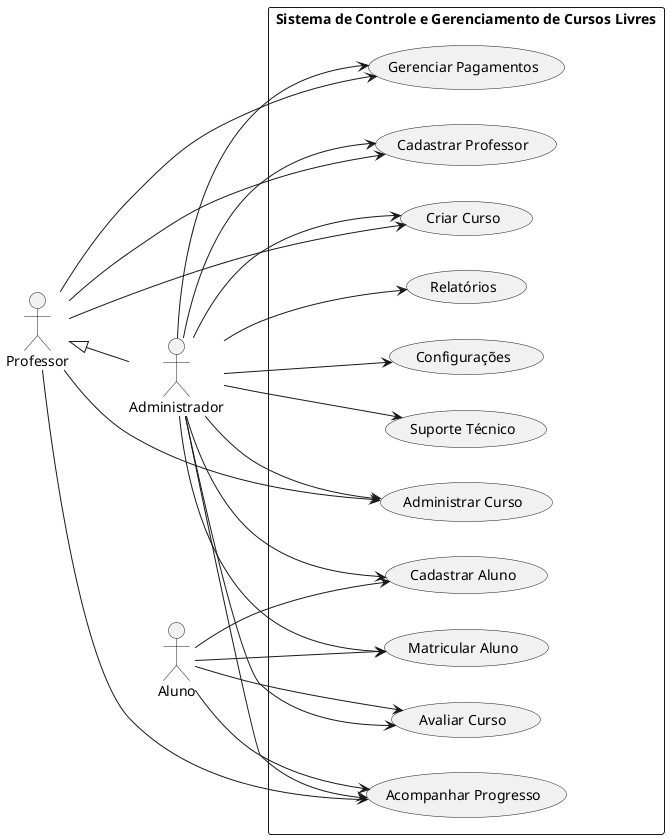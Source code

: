 @startuml

left to right direction
skinparam packageStyle rectangle

actor Professor
actor Aluno
actor Administrador

rectangle "Sistema de Controle e Gerenciamento de Cursos Livres" {
  usecase "Cadastrar Professor" as UC1
  usecase "Cadastrar Aluno" as UC2
  usecase "Criar Curso" as UC3
  usecase "Administrar Curso" as UC4
  usecase "Matricular Aluno" as UC5
  usecase "Acompanhar Progresso" as UC6
  usecase "Avaliar Curso" as UC7
  usecase "Gerenciar Pagamentos" as UC8
  usecase "Suporte Técnico" as UC9
  usecase "Relatórios" as UC10
  usecase "Configurações" as UC11
}

Professor --> UC1
Professor --> UC3
Professor --> UC4
Professor --> UC6
Professor --> UC8

Aluno --> UC2
Aluno --> UC5
Aluno --> UC6
Aluno --> UC7

Administrador --> UC9
Administrador --> UC10
Administrador --> UC11
Administrador --> UC1
Administrador --> UC2
Administrador --> UC3
Administrador --> UC4
Administrador --> UC5
Administrador --> UC6
Administrador --> UC7
Administrador --> UC8

Professor <|-- Administrador

@enduml